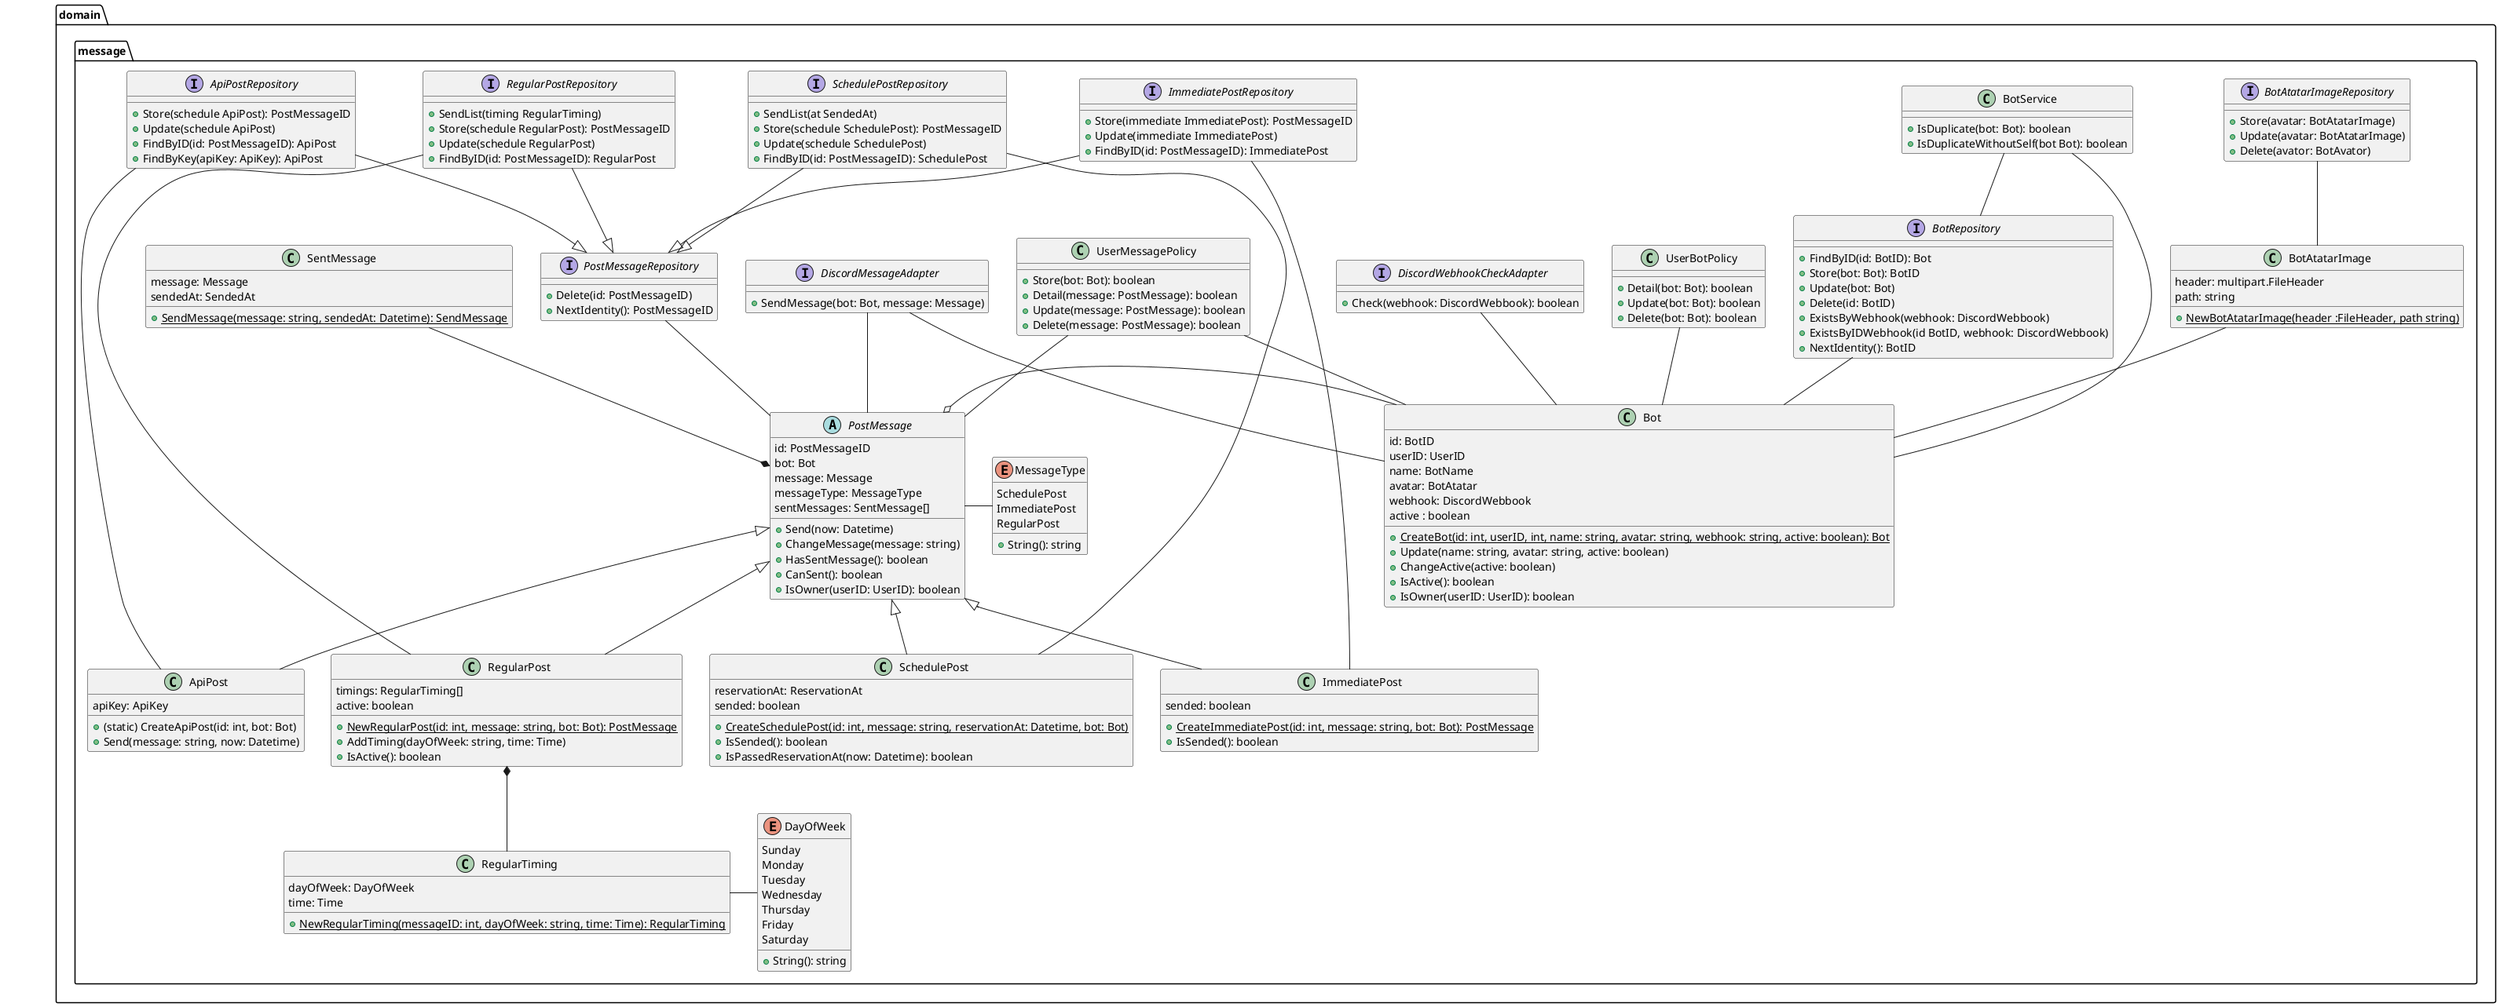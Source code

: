 @startuml class_message

package domain {
    package message {
        class Bot {
            id: BotID
            userID: UserID
            name: BotName
            avatar: BotAtatar
            webhook: DiscordWebbook
            active : boolean
            + {static} CreateBot(id: int, userID, int, name: string, avatar: string, webhook: string, active: boolean): Bot
            + Update(name: string, avatar: string, active: boolean)
            + ChangeActive(active: boolean)
            + IsActive(): boolean
            + IsOwner(userID: UserID): boolean
        }

        class BotAtatarImage {
            header: multipart.FileHeader
            path: string
            + {static} NewBotAtatarImage(header :FileHeader, path string)
        }

        abstract PostMessage {
            id: PostMessageID
            bot: Bot
            message: Message
            messageType: MessageType
            sentMessages: SentMessage[]
            + Send(now: Datetime)
            + ChangeMessage(message: string)
            + HasSentMessage(): boolean
            + CanSent(): boolean
            + IsOwner(userID: UserID): boolean
        }

        enum MessageType {
            SchedulePost
            ImmediatePost
            RegularPost
            + String(): string
        }

        class SchedulePost {
            reservationAt: ReservationAt
            sended: boolean
            + {static} CreateSchedulePost(id: int, message: string, reservationAt: Datetime, bot: Bot)
            + IsSended(): boolean
            + IsPassedReservationAt(now: Datetime): boolean
        }

        class RegularPost {
            timings: RegularTiming[]
            active: boolean
            + {static} NewRegularPost(id: int, message: string, bot: Bot): PostMessage
            + AddTiming(dayOfWeek: string, time: Time)
            + IsActive(): boolean
        }

        class ImmediatePost {
            sended: boolean
            + {static} CreateImmediatePost(id: int, message: string, bot: Bot): PostMessage
            + IsSended(): boolean
        }

        class RegularTiming {
            dayOfWeek: DayOfWeek
            time: Time
            + {static} NewRegularTiming(messageID: int, dayOfWeek: string, time: Time): RegularTiming
        }

        class ApiPost {
            apiKey: ApiKey
            + (static) CreateApiPost(id: int, bot: Bot)
            + Send(message: string, now: Datetime)
        }

        enum DayOfWeek {
            Sunday
            Monday
            Tuesday
            Wednesday
            Thursday
            Friday
            Saturday
            + String(): string
        }

        class SentMessage {
            message: Message
            sendedAt: SendedAt
            + {static} SendMessage(message: string, sendedAt: Datetime): SendMessage
        }

        class BotService {
            + IsDuplicate(bot: Bot): boolean
            + IsDuplicateWithoutSelf(bot Bot): boolean
        }

        class UserBotPolicy {
            + Detail(bot: Bot): boolean
            + Update(bot: Bot): boolean
            + Delete(bot: Bot): boolean
        }

        class UserMessagePolicy {
            + Store(bot: Bot): boolean
            + Detail(message: PostMessage): boolean
            + Update(message: PostMessage): boolean
            + Delete(message: PostMessage): boolean
        }

        interface BotRepository {
            + FindByID(id: BotID): Bot
            + Store(bot: Bot): BotID
            + Update(bot: Bot)
            + Delete(id: BotID)
            + ExistsByWebhook(webhook: DiscordWebbook)
            + ExistsByIDWebhook(id BotID, webhook: DiscordWebbook)
            + NextIdentity(): BotID
        }

        interface BotAtatarImageRepository {
            + Store(avatar: BotAtatarImage)
            + Update(avatar: BotAtatarImage)
            + Delete(avator: BotAvator)
        }

        interface PostMessageRepository {
            + Delete(id: PostMessageID)
            + NextIdentity(): PostMessageID
        }

        interface ImmediatePostRepository {
            + Store(immediate ImmediatePost): PostMessageID
            + Update(immediate ImmediatePost)
            + FindByID(id: PostMessageID): ImmediatePost
        }

        interface SchedulePostRepository {
            + SendList(at SendedAt)
            + Store(schedule SchedulePost): PostMessageID
            + Update(schedule SchedulePost)
            + FindByID(id: PostMessageID): SchedulePost
        }

        interface RegularPostRepository {
            + SendList(timing RegularTiming)
            + Store(schedule RegularPost): PostMessageID
            + Update(schedule RegularPost)
            + FindByID(id: PostMessageID): RegularPost
        }

        interface ApiPostRepository {
            + Store(schedule ApiPost): PostMessageID
            + Update(schedule ApiPost)
            + FindByID(id: PostMessageID): ApiPost
            + FindByKey(apiKey: ApiKey): ApiPost
        }

        interface DiscordWebhookCheckAdapter {
            + Check(webhook: DiscordWebbook): boolean
        }

        interface DiscordMessageAdapter {
            + SendMessage(bot: Bot, message: Message)
        }
    }
}

UserBotPolicy -- Bot
UserMessagePolicy -- Bot
UserMessagePolicy -- PostMessage

Bot -o PostMessage
PostMessage - MessageType
SentMessage --* PostMessage
PostMessage <|-- ImmediatePost
PostMessage <|-- SchedulePost
PostMessage <|-- RegularPost
PostMessage <|-- ApiPost
RegularPost *-- RegularTiming
RegularTiming - DayOfWeek

BotRepository -- Bot
BotAtatarImageRepository -- BotAtatarImage
BotAtatarImage -- Bot
BotService -- BotRepository
BotService -- Bot
DiscordWebhookCheckAdapter -- Bot
DiscordMessageAdapter -- Bot
DiscordMessageAdapter -- PostMessage
PostMessageRepository -- PostMessage
ImmediatePostRepository --|> PostMessageRepository
SchedulePostRepository --|> PostMessageRepository
RegularPostRepository --|> PostMessageRepository
ApiPostRepository --|> PostMessageRepository
ImmediatePostRepository -- ImmediatePost
SchedulePostRepository -- SchedulePost
RegularPostRepository -- RegularPost
ApiPostRepository -- ApiPost

@enduml

